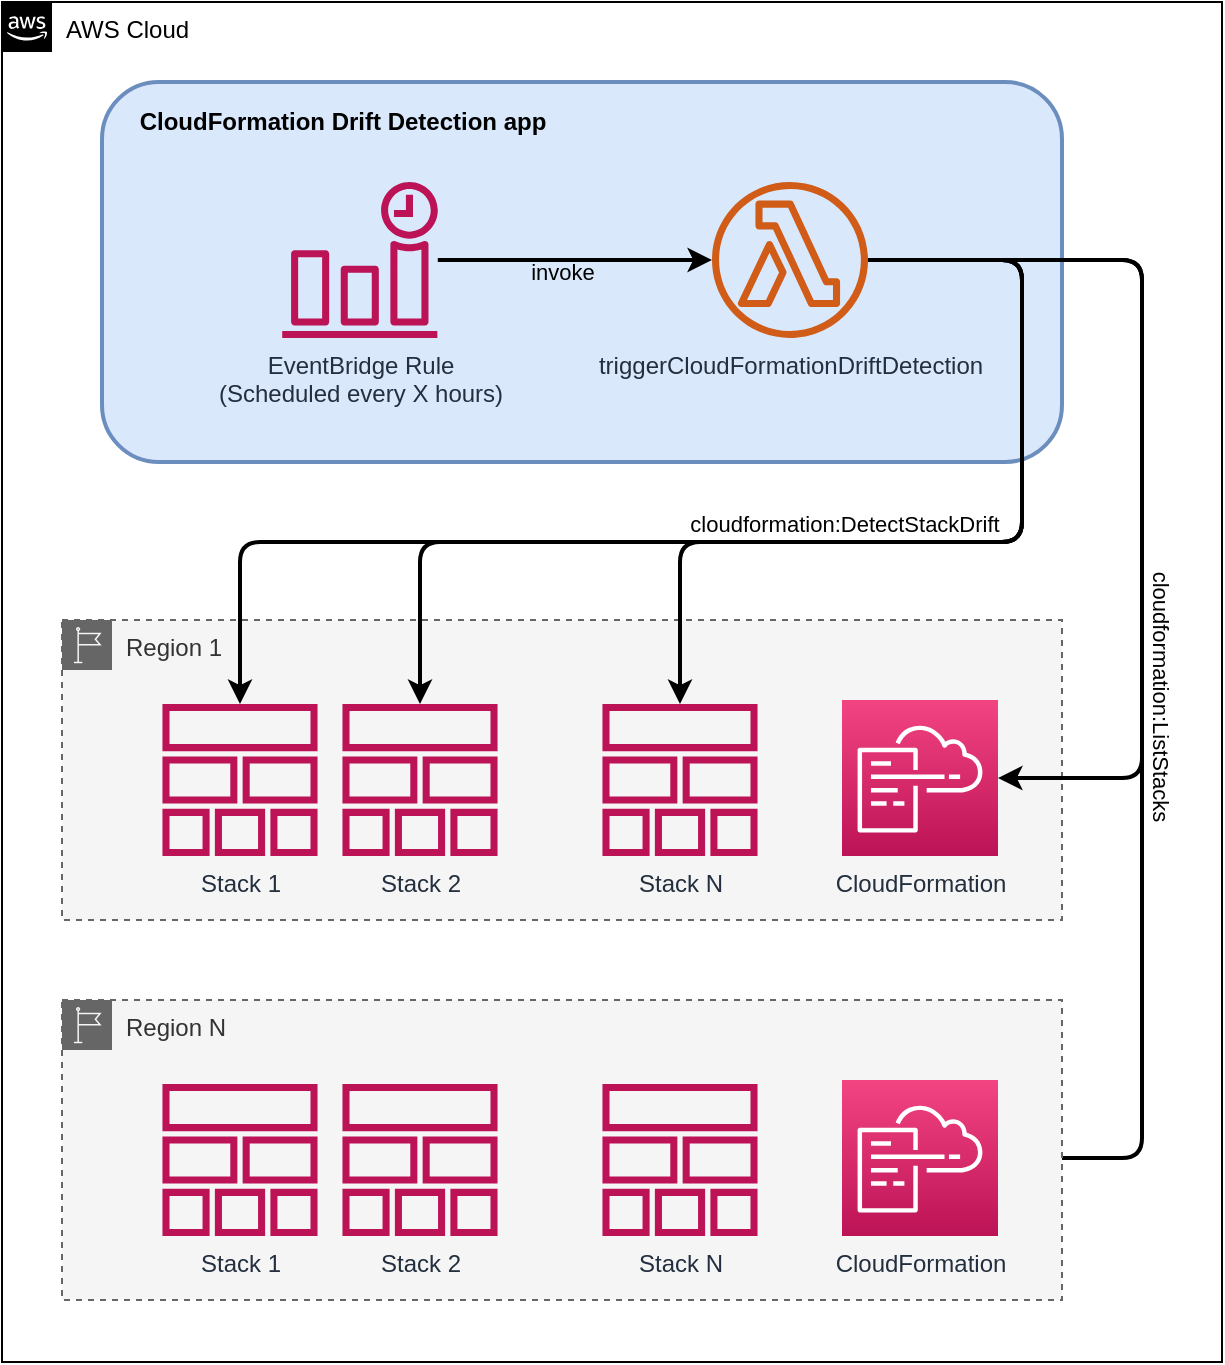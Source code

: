 <mxfile version="14.7.6" type="google"><diagram id="9e-bQVYm61MXAf-iqN9m" name="Page-1"><mxGraphModel dx="1426" dy="744" grid="1" gridSize="10" guides="1" tooltips="1" connect="1" arrows="1" fold="1" page="1" pageScale="1" pageWidth="827" pageHeight="1169" math="0" shadow="0"><root><mxCell id="0"/><mxCell id="1" parent="0"/><mxCell id="wcOiVuL6qTKGUqI-HEaV-36" value="AWS Cloud" style="points=[[0,0],[0.25,0],[0.5,0],[0.75,0],[1,0],[1,0.25],[1,0.5],[1,0.75],[1,1],[0.75,1],[0.5,1],[0.25,1],[0,1],[0,0.75],[0,0.5],[0,0.25]];outlineConnect=0;html=1;whiteSpace=wrap;fontSize=12;fontStyle=0;shape=mxgraph.aws4.group;grIcon=mxgraph.aws4.group_aws_cloud_alt;verticalAlign=top;align=left;spacingLeft=30;dashed=0;rounded=1;" vertex="1" parent="1"><mxGeometry x="20" y="90" width="610" height="680" as="geometry"/></mxCell><mxCell id="wcOiVuL6qTKGUqI-HEaV-33" value="" style="rounded=1;whiteSpace=wrap;html=1;strokeWidth=2;perimeterSpacing=0;fillColor=#dae8fc;strokeColor=#6c8ebf;" vertex="1" parent="1"><mxGeometry x="70" y="130" width="480" height="190" as="geometry"/></mxCell><mxCell id="wcOiVuL6qTKGUqI-HEaV-9" value="Region 1" style="points=[[0,0],[0.25,0],[0.5,0],[0.75,0],[1,0],[1,0.25],[1,0.5],[1,0.75],[1,1],[0.75,1],[0.5,1],[0.25,1],[0,1],[0,0.75],[0,0.5],[0,0.25]];outlineConnect=0;html=1;whiteSpace=wrap;fontSize=12;fontStyle=0;shape=mxgraph.aws4.group;grIcon=mxgraph.aws4.group_region;strokeColor=#666666;fillColor=#f5f5f5;verticalAlign=top;align=left;spacingLeft=30;fontColor=#333333;dashed=1;" vertex="1" parent="1"><mxGeometry x="50" y="399" width="500" height="150" as="geometry"/></mxCell><mxCell id="wcOiVuL6qTKGUqI-HEaV-12" style="edgeStyle=orthogonalEdgeStyle;rounded=0;orthogonalLoop=1;jettySize=auto;html=1;strokeWidth=2;" edge="1" parent="1" source="wcOiVuL6qTKGUqI-HEaV-1" target="wcOiVuL6qTKGUqI-HEaV-4"><mxGeometry relative="1" as="geometry"/></mxCell><mxCell id="wcOiVuL6qTKGUqI-HEaV-13" value="invoke" style="edgeLabel;html=1;align=center;verticalAlign=middle;resizable=0;points=[];labelBackgroundColor=none;" vertex="1" connectable="0" parent="wcOiVuL6qTKGUqI-HEaV-12"><mxGeometry x="-0.386" y="-2" relative="1" as="geometry"><mxPoint x="20" y="4" as="offset"/></mxGeometry></mxCell><mxCell id="wcOiVuL6qTKGUqI-HEaV-1" value="EventBridge Rule &lt;br&gt;(Scheduled every X hours)" style="outlineConnect=0;fontColor=#232F3E;gradientColor=none;fillColor=#BC1356;strokeColor=none;dashed=0;verticalLabelPosition=bottom;verticalAlign=top;align=center;html=1;fontSize=12;fontStyle=0;aspect=fixed;pointerEvents=1;shape=mxgraph.aws4.event_time_based;" vertex="1" parent="1"><mxGeometry x="160" y="180" width="78" height="78" as="geometry"/></mxCell><mxCell id="wcOiVuL6qTKGUqI-HEaV-11" style="edgeStyle=orthogonalEdgeStyle;rounded=1;orthogonalLoop=1;jettySize=auto;html=1;strokeWidth=2;entryX=1;entryY=0.5;entryDx=0;entryDy=0;entryPerimeter=0;" edge="1" parent="1" source="wcOiVuL6qTKGUqI-HEaV-4" target="wcOiVuL6qTKGUqI-HEaV-5"><mxGeometry relative="1" as="geometry"><mxPoint x="480" y="400" as="targetPoint"/><Array as="points"><mxPoint x="590" y="219"/><mxPoint x="590" y="478"/></Array></mxGeometry></mxCell><mxCell id="wcOiVuL6qTKGUqI-HEaV-14" value="cloudformation:ListStacks" style="edgeLabel;html=1;align=center;verticalAlign=middle;resizable=0;points=[];rotation=90;" vertex="1" connectable="0" parent="wcOiVuL6qTKGUqI-HEaV-11"><mxGeometry x="0.053" y="-1" relative="1" as="geometry"><mxPoint x="11" y="108" as="offset"/></mxGeometry></mxCell><mxCell id="wcOiVuL6qTKGUqI-HEaV-15" style="edgeStyle=orthogonalEdgeStyle;rounded=1;orthogonalLoop=1;jettySize=auto;html=1;strokeWidth=2;" edge="1" parent="1" source="wcOiVuL6qTKGUqI-HEaV-4" target="wcOiVuL6qTKGUqI-HEaV-6"><mxGeometry relative="1" as="geometry"><Array as="points"><mxPoint x="530" y="219"/><mxPoint x="530" y="360"/><mxPoint x="359" y="360"/></Array></mxGeometry></mxCell><mxCell id="wcOiVuL6qTKGUqI-HEaV-16" style="edgeStyle=orthogonalEdgeStyle;rounded=1;orthogonalLoop=1;jettySize=auto;html=1;strokeWidth=2;" edge="1" parent="1" source="wcOiVuL6qTKGUqI-HEaV-4" target="wcOiVuL6qTKGUqI-HEaV-7"><mxGeometry relative="1" as="geometry"><Array as="points"><mxPoint x="530" y="219"/><mxPoint x="530" y="360"/><mxPoint x="229" y="360"/></Array></mxGeometry></mxCell><mxCell id="wcOiVuL6qTKGUqI-HEaV-17" value="cloudformation:DetectStackDrift" style="edgeLabel;html=1;align=center;verticalAlign=middle;resizable=0;points=[];" vertex="1" connectable="0" parent="wcOiVuL6qTKGUqI-HEaV-16"><mxGeometry x="-0.021" y="-4" relative="1" as="geometry"><mxPoint x="-14" y="-5" as="offset"/></mxGeometry></mxCell><mxCell id="wcOiVuL6qTKGUqI-HEaV-24" style="edgeStyle=orthogonalEdgeStyle;rounded=1;orthogonalLoop=1;jettySize=auto;html=1;strokeWidth=2;" edge="1" parent="1" source="wcOiVuL6qTKGUqI-HEaV-4" target="wcOiVuL6qTKGUqI-HEaV-8"><mxGeometry relative="1" as="geometry"><Array as="points"><mxPoint x="530" y="219"/><mxPoint x="530" y="360"/><mxPoint x="139" y="360"/></Array></mxGeometry></mxCell><mxCell id="wcOiVuL6qTKGUqI-HEaV-32" style="edgeStyle=orthogonalEdgeStyle;rounded=1;orthogonalLoop=1;jettySize=auto;html=1;entryX=1;entryY=0.5;entryDx=0;entryDy=0;entryPerimeter=0;strokeWidth=2;" edge="1" parent="1" source="wcOiVuL6qTKGUqI-HEaV-4" target="wcOiVuL6qTKGUqI-HEaV-26"><mxGeometry relative="1" as="geometry"><Array as="points"><mxPoint x="590" y="219"/><mxPoint x="590" y="668"/></Array></mxGeometry></mxCell><mxCell id="wcOiVuL6qTKGUqI-HEaV-4" value="triggerCloudFormationDriftDetection" style="outlineConnect=0;fontColor=#232F3E;gradientColor=none;fillColor=#D05C17;strokeColor=none;dashed=0;verticalLabelPosition=bottom;verticalAlign=top;align=center;html=1;fontSize=12;fontStyle=0;aspect=fixed;pointerEvents=1;shape=mxgraph.aws4.lambda_function;" vertex="1" parent="1"><mxGeometry x="375" y="180" width="78" height="78" as="geometry"/></mxCell><mxCell id="wcOiVuL6qTKGUqI-HEaV-5" value="CloudFormation" style="points=[[0,0,0],[0.25,0,0],[0.5,0,0],[0.75,0,0],[1,0,0],[0,1,0],[0.25,1,0],[0.5,1,0],[0.75,1,0],[1,1,0],[0,0.25,0],[0,0.5,0],[0,0.75,0],[1,0.25,0],[1,0.5,0],[1,0.75,0]];points=[[0,0,0],[0.25,0,0],[0.5,0,0],[0.75,0,0],[1,0,0],[0,1,0],[0.25,1,0],[0.5,1,0],[0.75,1,0],[1,1,0],[0,0.25,0],[0,0.5,0],[0,0.75,0],[1,0.25,0],[1,0.5,0],[1,0.75,0]];outlineConnect=0;fontColor=#232F3E;gradientColor=#F34482;gradientDirection=north;fillColor=#BC1356;strokeColor=#ffffff;dashed=0;verticalLabelPosition=bottom;verticalAlign=top;align=center;html=1;fontSize=12;fontStyle=0;aspect=fixed;shape=mxgraph.aws4.resourceIcon;resIcon=mxgraph.aws4.cloudformation;" vertex="1" parent="1"><mxGeometry x="440" y="439" width="78" height="78" as="geometry"/></mxCell><mxCell id="wcOiVuL6qTKGUqI-HEaV-6" value="Stack N" style="outlineConnect=0;fontColor=#232F3E;gradientColor=none;fillColor=#BC1356;strokeColor=none;dashed=0;verticalLabelPosition=bottom;verticalAlign=top;align=center;html=1;fontSize=12;fontStyle=0;aspect=fixed;pointerEvents=1;shape=mxgraph.aws4.stack;" vertex="1" parent="1"><mxGeometry x="320" y="441" width="78" height="76" as="geometry"/></mxCell><mxCell id="wcOiVuL6qTKGUqI-HEaV-7" value="Stack 2" style="outlineConnect=0;fontColor=#232F3E;gradientColor=none;fillColor=#BC1356;strokeColor=none;dashed=0;verticalLabelPosition=bottom;verticalAlign=top;align=center;html=1;fontSize=12;fontStyle=0;aspect=fixed;pointerEvents=1;shape=mxgraph.aws4.stack;" vertex="1" parent="1"><mxGeometry x="190" y="441" width="78" height="76" as="geometry"/></mxCell><mxCell id="wcOiVuL6qTKGUqI-HEaV-8" value="Stack 1" style="outlineConnect=0;fontColor=#232F3E;gradientColor=none;fillColor=#BC1356;strokeColor=none;dashed=0;verticalLabelPosition=bottom;verticalAlign=top;align=center;html=1;fontSize=12;fontStyle=0;aspect=fixed;pointerEvents=1;shape=mxgraph.aws4.stack;" vertex="1" parent="1"><mxGeometry x="100" y="441" width="78" height="76" as="geometry"/></mxCell><mxCell id="wcOiVuL6qTKGUqI-HEaV-21" value="" style="shape=image;html=1;verticalAlign=top;verticalLabelPosition=bottom;labelBackgroundColor=#ffffff;imageAspect=0;aspect=fixed;image=https://cdn2.iconfinder.com/data/icons/font-awesome/1792/ellipsis-h-128.png" vertex="1" parent="1"><mxGeometry x="280" y="469" width="20" height="20" as="geometry"/></mxCell><mxCell id="wcOiVuL6qTKGUqI-HEaV-25" value="Region N" style="points=[[0,0],[0.25,0],[0.5,0],[0.75,0],[1,0],[1,0.25],[1,0.5],[1,0.75],[1,1],[0.75,1],[0.5,1],[0.25,1],[0,1],[0,0.75],[0,0.5],[0,0.25]];outlineConnect=0;html=1;whiteSpace=wrap;fontSize=12;fontStyle=0;shape=mxgraph.aws4.group;grIcon=mxgraph.aws4.group_region;strokeColor=#666666;fillColor=#f5f5f5;verticalAlign=top;align=left;spacingLeft=30;fontColor=#333333;dashed=1;" vertex="1" parent="1"><mxGeometry x="50" y="589" width="500" height="150" as="geometry"/></mxCell><mxCell id="wcOiVuL6qTKGUqI-HEaV-26" value="CloudFormation" style="points=[[0,0,0],[0.25,0,0],[0.5,0,0],[0.75,0,0],[1,0,0],[0,1,0],[0.25,1,0],[0.5,1,0],[0.75,1,0],[1,1,0],[0,0.25,0],[0,0.5,0],[0,0.75,0],[1,0.25,0],[1,0.5,0],[1,0.75,0]];points=[[0,0,0],[0.25,0,0],[0.5,0,0],[0.75,0,0],[1,0,0],[0,1,0],[0.25,1,0],[0.5,1,0],[0.75,1,0],[1,1,0],[0,0.25,0],[0,0.5,0],[0,0.75,0],[1,0.25,0],[1,0.5,0],[1,0.75,0]];outlineConnect=0;fontColor=#232F3E;gradientColor=#F34482;gradientDirection=north;fillColor=#BC1356;strokeColor=#ffffff;dashed=0;verticalLabelPosition=bottom;verticalAlign=top;align=center;html=1;fontSize=12;fontStyle=0;aspect=fixed;shape=mxgraph.aws4.resourceIcon;resIcon=mxgraph.aws4.cloudformation;" vertex="1" parent="1"><mxGeometry x="440" y="629" width="78" height="78" as="geometry"/></mxCell><mxCell id="wcOiVuL6qTKGUqI-HEaV-27" value="Stack N" style="outlineConnect=0;fontColor=#232F3E;gradientColor=none;fillColor=#BC1356;strokeColor=none;dashed=0;verticalLabelPosition=bottom;verticalAlign=top;align=center;html=1;fontSize=12;fontStyle=0;aspect=fixed;pointerEvents=1;shape=mxgraph.aws4.stack;" vertex="1" parent="1"><mxGeometry x="320" y="631" width="78" height="76" as="geometry"/></mxCell><mxCell id="wcOiVuL6qTKGUqI-HEaV-28" value="Stack 2" style="outlineConnect=0;fontColor=#232F3E;gradientColor=none;fillColor=#BC1356;strokeColor=none;dashed=0;verticalLabelPosition=bottom;verticalAlign=top;align=center;html=1;fontSize=12;fontStyle=0;aspect=fixed;pointerEvents=1;shape=mxgraph.aws4.stack;" vertex="1" parent="1"><mxGeometry x="190" y="631" width="78" height="76" as="geometry"/></mxCell><mxCell id="wcOiVuL6qTKGUqI-HEaV-29" value="Stack 1" style="outlineConnect=0;fontColor=#232F3E;gradientColor=none;fillColor=#BC1356;strokeColor=none;dashed=0;verticalLabelPosition=bottom;verticalAlign=top;align=center;html=1;fontSize=12;fontStyle=0;aspect=fixed;pointerEvents=1;shape=mxgraph.aws4.stack;" vertex="1" parent="1"><mxGeometry x="100" y="631" width="78" height="76" as="geometry"/></mxCell><mxCell id="wcOiVuL6qTKGUqI-HEaV-30" value="" style="shape=image;html=1;verticalAlign=top;verticalLabelPosition=bottom;labelBackgroundColor=#ffffff;imageAspect=0;aspect=fixed;image=https://cdn2.iconfinder.com/data/icons/font-awesome/1792/ellipsis-h-128.png" vertex="1" parent="1"><mxGeometry x="280" y="659" width="20" height="20" as="geometry"/></mxCell><mxCell id="wcOiVuL6qTKGUqI-HEaV-31" value="" style="shape=image;html=1;verticalAlign=top;verticalLabelPosition=bottom;labelBackgroundColor=#ffffff;imageAspect=0;aspect=fixed;image=https://cdn2.iconfinder.com/data/icons/font-awesome/1792/ellipsis-v-128.png" vertex="1" parent="1"><mxGeometry x="290" y="559" width="20" height="20" as="geometry"/></mxCell><mxCell id="wcOiVuL6qTKGUqI-HEaV-35" value="&lt;b&gt;CloudFormation Drift Detection app&lt;/b&gt;" style="text;html=1;align=center;verticalAlign=middle;resizable=0;points=[];autosize=1;strokeColor=none;" vertex="1" parent="1"><mxGeometry x="80" y="140" width="220" height="20" as="geometry"/></mxCell></root></mxGraphModel></diagram></mxfile>